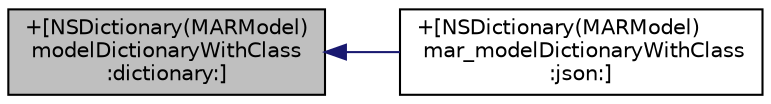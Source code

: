 digraph "+[NSDictionary(MARModel) modelDictionaryWithClass:dictionary:]"
{
  edge [fontname="Helvetica",fontsize="10",labelfontname="Helvetica",labelfontsize="10"];
  node [fontname="Helvetica",fontsize="10",shape=record];
  rankdir="LR";
  Node4 [label="+[NSDictionary(MARModel)\l modelDictionaryWithClass\l:dictionary:]",height=0.2,width=0.4,color="black", fillcolor="grey75", style="filled", fontcolor="black"];
  Node4 -> Node5 [dir="back",color="midnightblue",fontsize="10",style="solid",fontname="Helvetica"];
  Node5 [label="+[NSDictionary(MARModel)\l mar_modelDictionaryWithClass\l:json:]",height=0.2,width=0.4,color="black", fillcolor="white", style="filled",URL="$category_n_s_dictionary_07_m_a_r_model_08.html#a02b16dfd7737755ce10eff55b8ed0472"];
}
